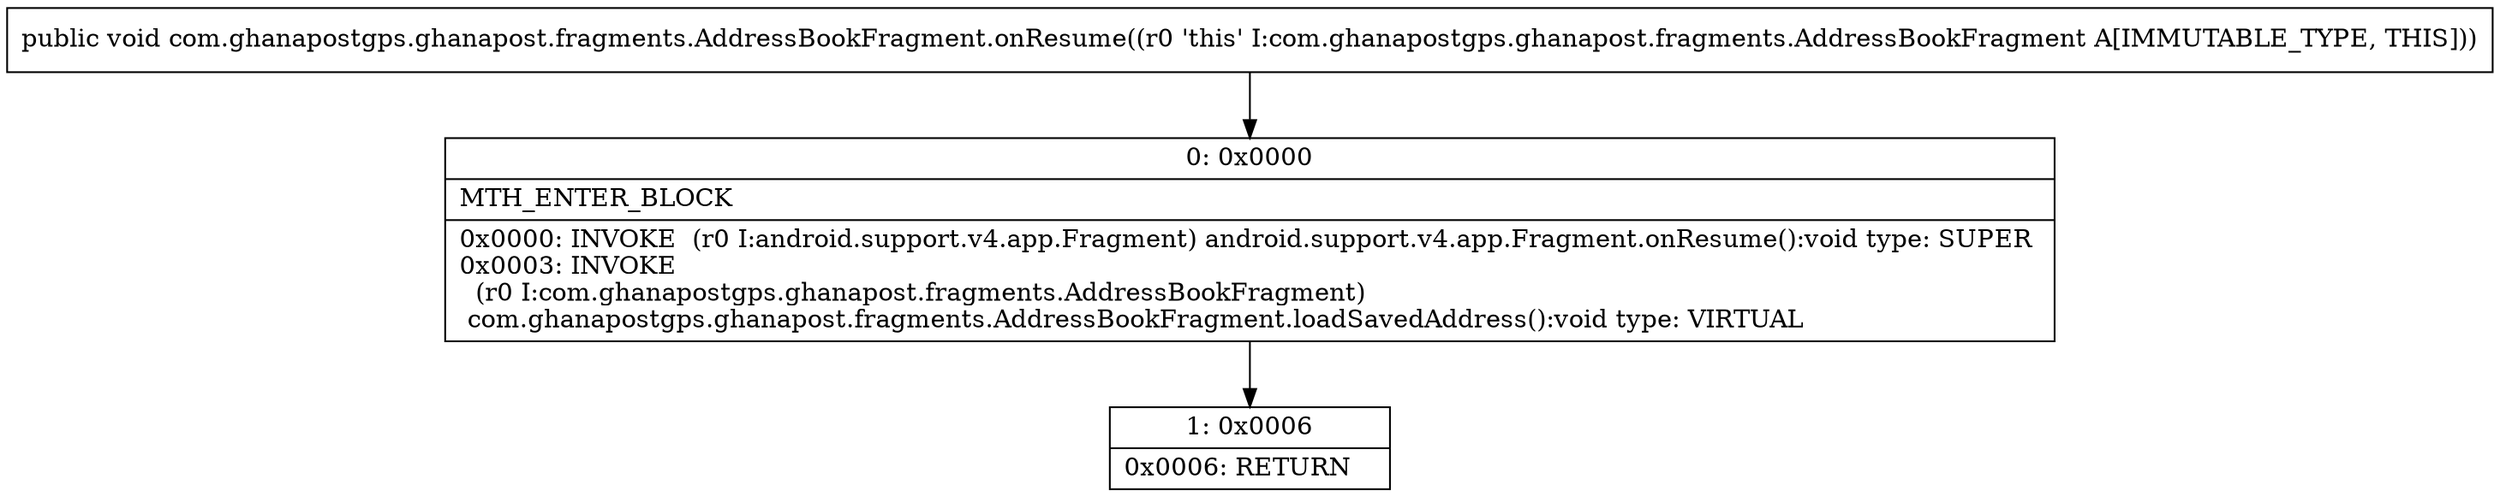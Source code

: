 digraph "CFG forcom.ghanapostgps.ghanapost.fragments.AddressBookFragment.onResume()V" {
Node_0 [shape=record,label="{0\:\ 0x0000|MTH_ENTER_BLOCK\l|0x0000: INVOKE  (r0 I:android.support.v4.app.Fragment) android.support.v4.app.Fragment.onResume():void type: SUPER \l0x0003: INVOKE  \l  (r0 I:com.ghanapostgps.ghanapost.fragments.AddressBookFragment)\l com.ghanapostgps.ghanapost.fragments.AddressBookFragment.loadSavedAddress():void type: VIRTUAL \l}"];
Node_1 [shape=record,label="{1\:\ 0x0006|0x0006: RETURN   \l}"];
MethodNode[shape=record,label="{public void com.ghanapostgps.ghanapost.fragments.AddressBookFragment.onResume((r0 'this' I:com.ghanapostgps.ghanapost.fragments.AddressBookFragment A[IMMUTABLE_TYPE, THIS])) }"];
MethodNode -> Node_0;
Node_0 -> Node_1;
}

